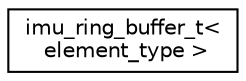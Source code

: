 digraph "Graphical Class Hierarchy"
{
 // INTERACTIVE_SVG=YES
  edge [fontname="Helvetica",fontsize="10",labelfontname="Helvetica",labelfontsize="10"];
  node [fontname="Helvetica",fontsize="10",shape=record];
  rankdir="LR";
  Node1 [label="imu_ring_buffer_t\<\l element_type \>",height=0.2,width=0.4,color="black", fillcolor="white", style="filled",URL="$classimu__ring__buffer__t.html"];
}
